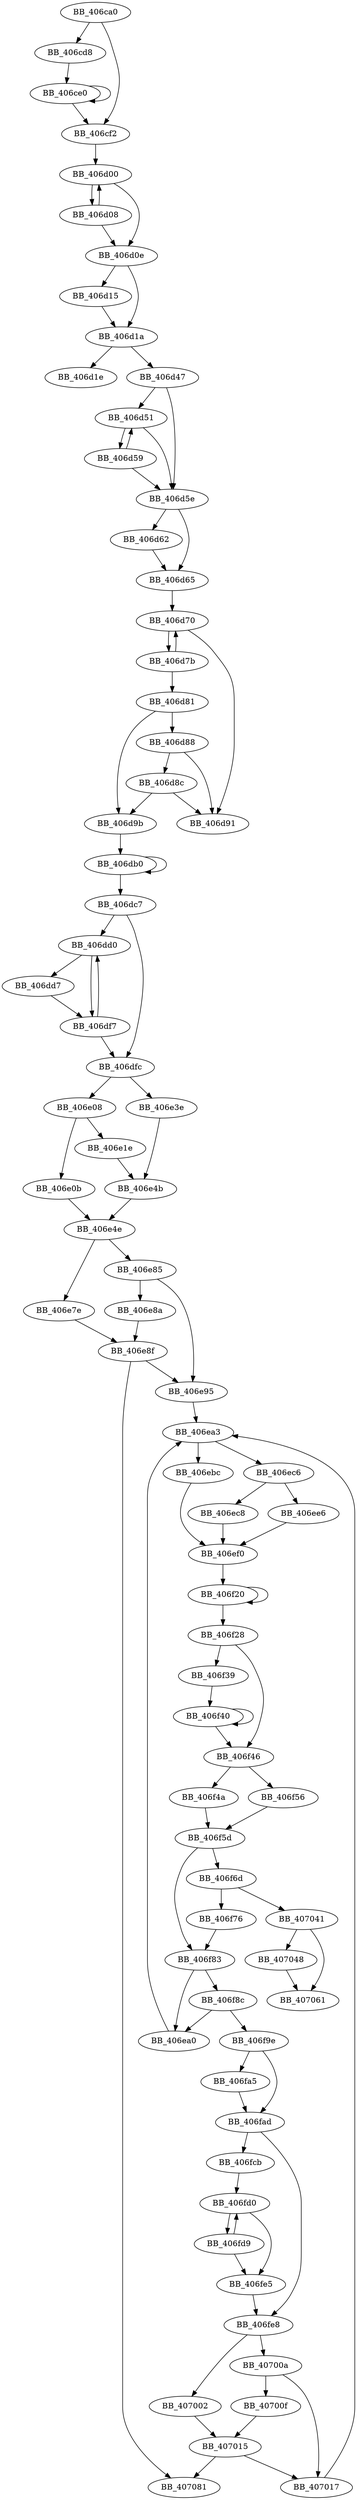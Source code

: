 DiGraph sub_406CA0{
BB_406ca0->BB_406cd8
BB_406ca0->BB_406cf2
BB_406cd8->BB_406ce0
BB_406ce0->BB_406ce0
BB_406ce0->BB_406cf2
BB_406cf2->BB_406d00
BB_406d00->BB_406d08
BB_406d00->BB_406d0e
BB_406d08->BB_406d00
BB_406d08->BB_406d0e
BB_406d0e->BB_406d15
BB_406d0e->BB_406d1a
BB_406d15->BB_406d1a
BB_406d1a->BB_406d1e
BB_406d1a->BB_406d47
BB_406d47->BB_406d51
BB_406d47->BB_406d5e
BB_406d51->BB_406d59
BB_406d51->BB_406d5e
BB_406d59->BB_406d51
BB_406d59->BB_406d5e
BB_406d5e->BB_406d62
BB_406d5e->BB_406d65
BB_406d62->BB_406d65
BB_406d65->BB_406d70
BB_406d70->BB_406d7b
BB_406d70->BB_406d91
BB_406d7b->BB_406d70
BB_406d7b->BB_406d81
BB_406d81->BB_406d88
BB_406d81->BB_406d9b
BB_406d88->BB_406d8c
BB_406d88->BB_406d91
BB_406d8c->BB_406d91
BB_406d8c->BB_406d9b
BB_406d9b->BB_406db0
BB_406db0->BB_406db0
BB_406db0->BB_406dc7
BB_406dc7->BB_406dd0
BB_406dc7->BB_406dfc
BB_406dd0->BB_406dd7
BB_406dd0->BB_406df7
BB_406dd7->BB_406df7
BB_406df7->BB_406dd0
BB_406df7->BB_406dfc
BB_406dfc->BB_406e08
BB_406dfc->BB_406e3e
BB_406e08->BB_406e0b
BB_406e08->BB_406e1e
BB_406e0b->BB_406e4e
BB_406e1e->BB_406e4b
BB_406e3e->BB_406e4b
BB_406e4b->BB_406e4e
BB_406e4e->BB_406e7e
BB_406e4e->BB_406e85
BB_406e7e->BB_406e8f
BB_406e85->BB_406e8a
BB_406e85->BB_406e95
BB_406e8a->BB_406e8f
BB_406e8f->BB_406e95
BB_406e8f->BB_407081
BB_406e95->BB_406ea3
BB_406ea0->BB_406ea3
BB_406ea3->BB_406ebc
BB_406ea3->BB_406ec6
BB_406ebc->BB_406ef0
BB_406ec6->BB_406ec8
BB_406ec6->BB_406ee6
BB_406ec8->BB_406ef0
BB_406ee6->BB_406ef0
BB_406ef0->BB_406f20
BB_406f20->BB_406f20
BB_406f20->BB_406f28
BB_406f28->BB_406f39
BB_406f28->BB_406f46
BB_406f39->BB_406f40
BB_406f40->BB_406f40
BB_406f40->BB_406f46
BB_406f46->BB_406f4a
BB_406f46->BB_406f56
BB_406f4a->BB_406f5d
BB_406f56->BB_406f5d
BB_406f5d->BB_406f6d
BB_406f5d->BB_406f83
BB_406f6d->BB_406f76
BB_406f6d->BB_407041
BB_406f76->BB_406f83
BB_406f83->BB_406ea0
BB_406f83->BB_406f8c
BB_406f8c->BB_406ea0
BB_406f8c->BB_406f9e
BB_406f9e->BB_406fa5
BB_406f9e->BB_406fad
BB_406fa5->BB_406fad
BB_406fad->BB_406fcb
BB_406fad->BB_406fe8
BB_406fcb->BB_406fd0
BB_406fd0->BB_406fd9
BB_406fd0->BB_406fe5
BB_406fd9->BB_406fd0
BB_406fd9->BB_406fe5
BB_406fe5->BB_406fe8
BB_406fe8->BB_407002
BB_406fe8->BB_40700a
BB_407002->BB_407015
BB_40700a->BB_40700f
BB_40700a->BB_407017
BB_40700f->BB_407015
BB_407015->BB_407017
BB_407015->BB_407081
BB_407017->BB_406ea3
BB_407041->BB_407048
BB_407041->BB_407061
BB_407048->BB_407061
}
